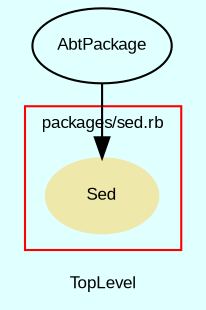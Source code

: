 digraph TopLevel {
    compound = true
    bgcolor = lightcyan1
    fontname = Arial
    fontsize = 8
    label = "TopLevel"
    node [
        fontname = Arial,
        fontsize = 8,
        color = black
    ]

    subgraph cluster_27 {
        fontname = Arial
        color = red
        label = "packages/sed.rb"
        Sed [
            fontcolor = black,
            URL = "classes/Sed.html",
            shape = ellipse,
            color = palegoldenrod,
            style = filled,
            label = "Sed"
        ]

    }

    AbtPackage [
        URL = "classes/AbtPackage.html",
        label = "AbtPackage"
    ]

    AbtPackage -> Sed [

    ]

}

